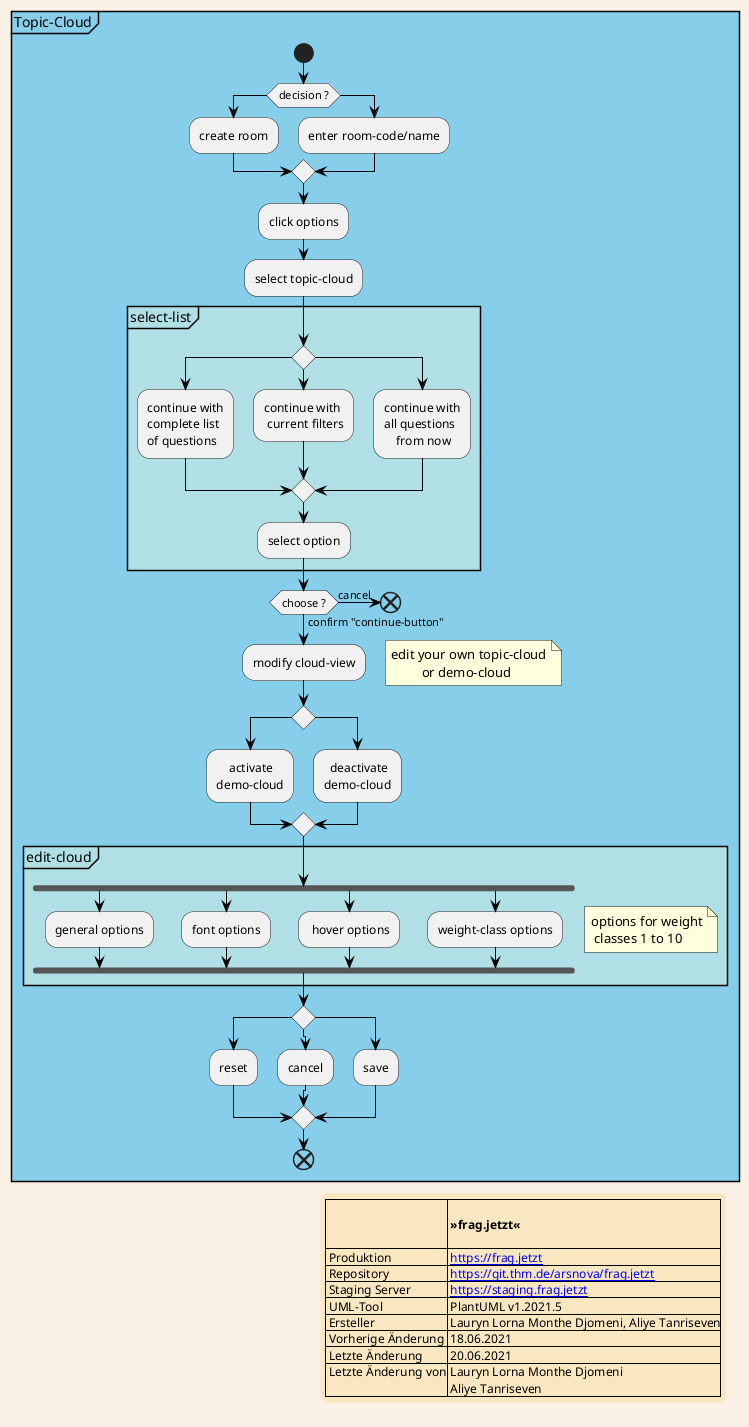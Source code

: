 @startuml
partition Topic-Cloud #skyblue {
skinparam backgroundColor #skyblue

skinparam class{
BackgroundColor Application
BorderColor black
ArrowColor black
}

skinparam BorderColor black
skinparam ArrowColor black
skinparam backgroundColor #powderblue
skinparam backgroundColor Linen
skinparam LegendBackgroundColor Strategy
skinparam LegendBorderThickness 0
skinparam LegendFontSize 12

start
if (decision ?) then
 :create room;
else
 :enter room-code/name;
endif

 :click options;
 :select topic-cloud;

partition #powderblue select-list {
switch ()
case()
 :continue with\ncomplete list\nof questions;
case()
 :continue with\n current filters;
case()
  :continue with\nall questions\n    from now;
endswitch
 :select option;
}

if (choose ?) then (cancel)
-[#black]->
end
else (confirm "continue-button")
:modify cloud-view;

 floating note right:edit your own topic-cloud\n         or demo-cloud
switch ()
case()
 :    activate\ndemo-cloud;
case()
 :  deactivate\ndemo-cloud;
endswitch

partition #powderblue edit-cloud {
fork
:general options;

fork again
:font options;

fork again
: hover options;

fork again
:weight-class options;
end fork
floating note right:options for weight\n classes 1 to 10

}
switch ()
case()
 :reset;
case()
 :cancel;
case()
 :save;
endswitch
end

legend right
  | |= \n »frag.jetzt« \n|
  | Produktion | [[https://frag.jetzt]] |
  | Repository | [[https://git.thm.de/arsnova/frag.jetzt]] |
  | Staging Server | [[https://staging.frag.jetzt]] |
  | UML-Tool| PlantUML v1.2021.5|
  | Ersteller| Lauryn Lorna Monthe Djomeni, Aliye Tanriseven|
  | Vorherige Änderung | 18.06.2021 |
  | Letzte Änderung| 20.06.2021 |
  | Letzte Änderung von| Lauryn Lorna Monthe Djomeni\n Aliye Tanriseven |
end legend


@enduml
}
